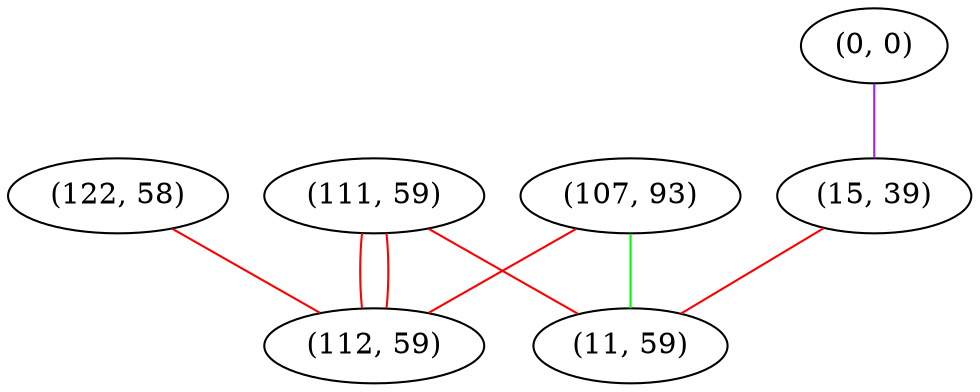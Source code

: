 graph "" {
"(111, 59)";
"(0, 0)";
"(122, 58)";
"(107, 93)";
"(112, 59)";
"(15, 39)";
"(11, 59)";
"(111, 59)" -- "(112, 59)"  [color=red, key=0, weight=1];
"(111, 59)" -- "(112, 59)"  [color=red, key=1, weight=1];
"(111, 59)" -- "(11, 59)"  [color=red, key=0, weight=1];
"(0, 0)" -- "(15, 39)"  [color=purple, key=0, weight=4];
"(122, 58)" -- "(112, 59)"  [color=red, key=0, weight=1];
"(107, 93)" -- "(112, 59)"  [color=red, key=0, weight=1];
"(107, 93)" -- "(11, 59)"  [color=green, key=0, weight=2];
"(15, 39)" -- "(11, 59)"  [color=red, key=0, weight=1];
}
